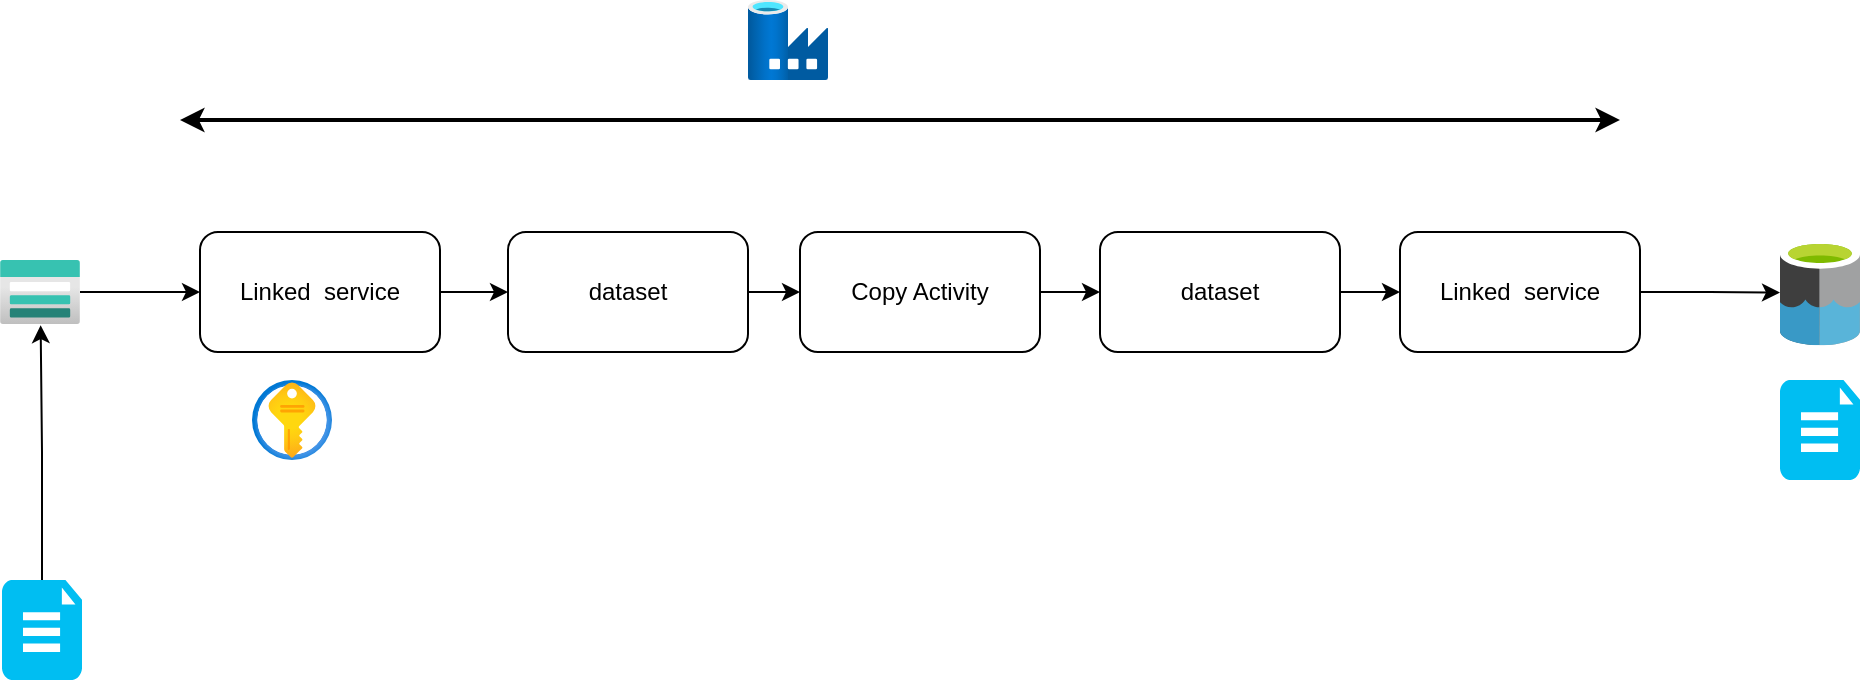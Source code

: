 <mxfile version="24.2.7" type="device">
  <diagram name="Page-1" id="AYVPsN0p-ywFNYYopkJ-">
    <mxGraphModel dx="1434" dy="780" grid="1" gridSize="10" guides="1" tooltips="1" connect="1" arrows="1" fold="1" page="1" pageScale="1" pageWidth="827" pageHeight="1169" math="0" shadow="0">
      <root>
        <mxCell id="0" />
        <mxCell id="1" parent="0" />
        <mxCell id="x-FsalAor3PQe2aUWA2_-1" value="" style="image;aspect=fixed;html=1;points=[];align=center;fontSize=12;image=img/lib/azure2/databases/Data_Factory.svg;" vertex="1" parent="1">
          <mxGeometry x="414" y="60" width="40" height="40" as="geometry" />
        </mxCell>
        <mxCell id="x-FsalAor3PQe2aUWA2_-11" style="edgeStyle=orthogonalEdgeStyle;rounded=0;orthogonalLoop=1;jettySize=auto;html=1;entryX=0;entryY=0.5;entryDx=0;entryDy=0;" edge="1" parent="1" source="x-FsalAor3PQe2aUWA2_-2" target="x-FsalAor3PQe2aUWA2_-5">
          <mxGeometry relative="1" as="geometry" />
        </mxCell>
        <mxCell id="x-FsalAor3PQe2aUWA2_-2" value="" style="image;aspect=fixed;html=1;points=[];align=center;fontSize=12;image=img/lib/azure2/storage/Storage_Accounts.svg;" vertex="1" parent="1">
          <mxGeometry x="40" y="190" width="40" height="32" as="geometry" />
        </mxCell>
        <mxCell id="x-FsalAor3PQe2aUWA2_-3" value="" style="image;sketch=0;aspect=fixed;html=1;points=[];align=center;fontSize=12;image=img/lib/mscae/Data_Lake.svg;" vertex="1" parent="1">
          <mxGeometry x="930" y="180" width="40" height="52.63" as="geometry" />
        </mxCell>
        <mxCell id="x-FsalAor3PQe2aUWA2_-4" value="" style="image;aspect=fixed;html=1;points=[];align=center;fontSize=12;image=img/lib/azure2/security/Key_Vaults.svg;" vertex="1" parent="1">
          <mxGeometry x="166" y="250" width="40" height="40" as="geometry" />
        </mxCell>
        <mxCell id="x-FsalAor3PQe2aUWA2_-12" style="edgeStyle=orthogonalEdgeStyle;rounded=0;orthogonalLoop=1;jettySize=auto;html=1;entryX=0;entryY=0.5;entryDx=0;entryDy=0;" edge="1" parent="1" source="x-FsalAor3PQe2aUWA2_-5" target="x-FsalAor3PQe2aUWA2_-6">
          <mxGeometry relative="1" as="geometry" />
        </mxCell>
        <mxCell id="x-FsalAor3PQe2aUWA2_-5" value="Linked&amp;nbsp; service" style="rounded=1;whiteSpace=wrap;html=1;" vertex="1" parent="1">
          <mxGeometry x="140" y="176" width="120" height="60" as="geometry" />
        </mxCell>
        <mxCell id="x-FsalAor3PQe2aUWA2_-13" style="edgeStyle=orthogonalEdgeStyle;rounded=0;orthogonalLoop=1;jettySize=auto;html=1;exitX=1;exitY=0.5;exitDx=0;exitDy=0;entryX=0;entryY=0.5;entryDx=0;entryDy=0;" edge="1" parent="1" source="x-FsalAor3PQe2aUWA2_-6" target="x-FsalAor3PQe2aUWA2_-7">
          <mxGeometry relative="1" as="geometry" />
        </mxCell>
        <mxCell id="x-FsalAor3PQe2aUWA2_-6" value="dataset" style="rounded=1;whiteSpace=wrap;html=1;" vertex="1" parent="1">
          <mxGeometry x="294" y="176" width="120" height="60" as="geometry" />
        </mxCell>
        <mxCell id="x-FsalAor3PQe2aUWA2_-15" value="" style="edgeStyle=orthogonalEdgeStyle;rounded=0;orthogonalLoop=1;jettySize=auto;html=1;" edge="1" parent="1" source="x-FsalAor3PQe2aUWA2_-7" target="x-FsalAor3PQe2aUWA2_-8">
          <mxGeometry relative="1" as="geometry" />
        </mxCell>
        <mxCell id="x-FsalAor3PQe2aUWA2_-7" value="Copy Activity" style="rounded=1;whiteSpace=wrap;html=1;" vertex="1" parent="1">
          <mxGeometry x="440" y="176" width="120" height="60" as="geometry" />
        </mxCell>
        <mxCell id="x-FsalAor3PQe2aUWA2_-16" value="" style="edgeStyle=orthogonalEdgeStyle;rounded=0;orthogonalLoop=1;jettySize=auto;html=1;" edge="1" parent="1" source="x-FsalAor3PQe2aUWA2_-8" target="x-FsalAor3PQe2aUWA2_-9">
          <mxGeometry relative="1" as="geometry" />
        </mxCell>
        <mxCell id="x-FsalAor3PQe2aUWA2_-8" value="dataset" style="rounded=1;whiteSpace=wrap;html=1;" vertex="1" parent="1">
          <mxGeometry x="590" y="176" width="120" height="60" as="geometry" />
        </mxCell>
        <mxCell id="x-FsalAor3PQe2aUWA2_-17" style="edgeStyle=orthogonalEdgeStyle;rounded=0;orthogonalLoop=1;jettySize=auto;html=1;" edge="1" parent="1" source="x-FsalAor3PQe2aUWA2_-9" target="x-FsalAor3PQe2aUWA2_-3">
          <mxGeometry relative="1" as="geometry" />
        </mxCell>
        <mxCell id="x-FsalAor3PQe2aUWA2_-9" value="Linked&amp;nbsp; service" style="rounded=1;whiteSpace=wrap;html=1;" vertex="1" parent="1">
          <mxGeometry x="740" y="176" width="120" height="60" as="geometry" />
        </mxCell>
        <mxCell id="x-FsalAor3PQe2aUWA2_-10" value="" style="endArrow=classic;startArrow=classic;html=1;rounded=0;strokeWidth=2;" edge="1" parent="1">
          <mxGeometry width="50" height="50" relative="1" as="geometry">
            <mxPoint x="130" y="120" as="sourcePoint" />
            <mxPoint x="850" y="120" as="targetPoint" />
          </mxGeometry>
        </mxCell>
        <mxCell id="x-FsalAor3PQe2aUWA2_-18" value="" style="verticalLabelPosition=bottom;html=1;verticalAlign=top;align=center;strokeColor=none;fillColor=#00BEF2;shape=mxgraph.azure.file_2;pointerEvents=1;" vertex="1" parent="1">
          <mxGeometry x="41" y="350" width="40" height="50" as="geometry" />
        </mxCell>
        <mxCell id="x-FsalAor3PQe2aUWA2_-19" style="edgeStyle=orthogonalEdgeStyle;rounded=0;orthogonalLoop=1;jettySize=auto;html=1;entryX=0.508;entryY=1.019;entryDx=0;entryDy=0;entryPerimeter=0;" edge="1" parent="1" source="x-FsalAor3PQe2aUWA2_-18" target="x-FsalAor3PQe2aUWA2_-2">
          <mxGeometry relative="1" as="geometry" />
        </mxCell>
        <mxCell id="x-FsalAor3PQe2aUWA2_-20" value="" style="verticalLabelPosition=bottom;html=1;verticalAlign=top;align=center;strokeColor=none;fillColor=#00BEF2;shape=mxgraph.azure.file_2;pointerEvents=1;" vertex="1" parent="1">
          <mxGeometry x="930" y="250" width="40" height="50" as="geometry" />
        </mxCell>
      </root>
    </mxGraphModel>
  </diagram>
</mxfile>
